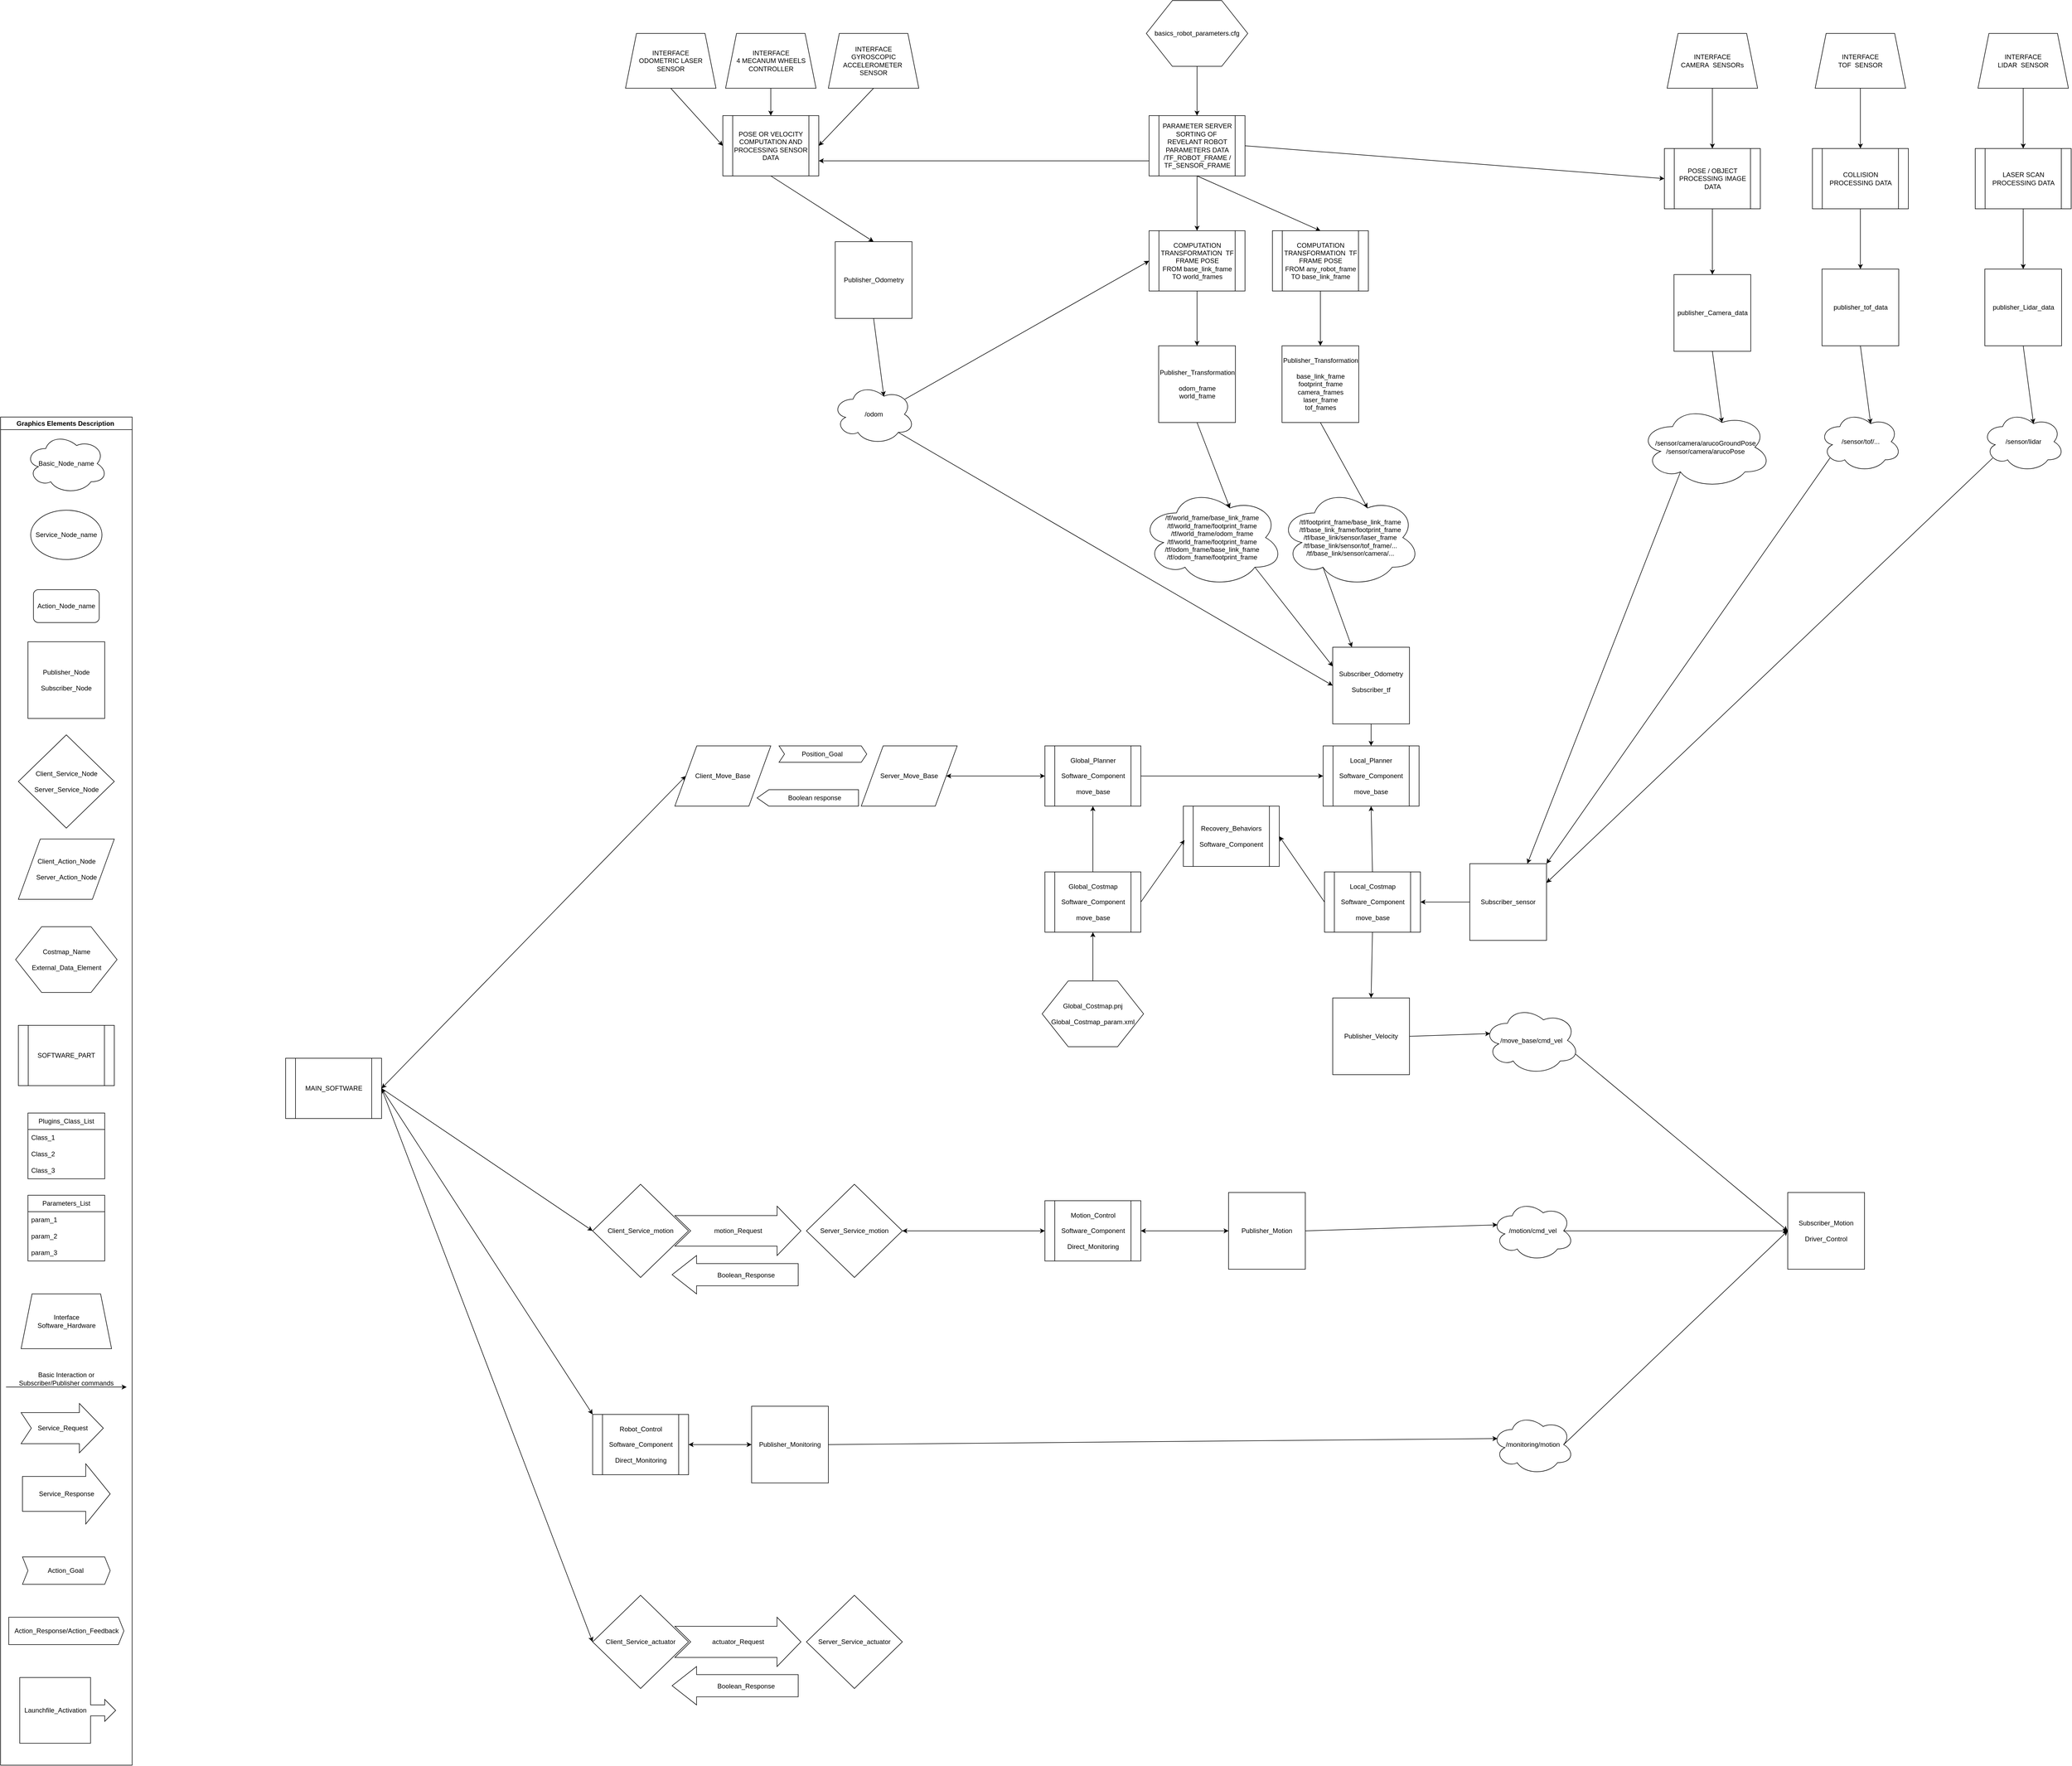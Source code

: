 <mxfile version="25.0.1">
  <diagram name="Page-1" id="0Wn39K2W7D7hkB4LfAyV">
    <mxGraphModel dx="1155" dy="3909" grid="1" gridSize="10" guides="1" tooltips="1" connect="1" arrows="1" fold="1" page="1" pageScale="1" pageWidth="827" pageHeight="1169" math="0" shadow="0">
      <root>
        <mxCell id="0" />
        <mxCell id="1" parent="0" />
        <mxCell id="cg-evPHRQqjPG4EOtniu-260" value="Graphics Elements Description&amp;nbsp;" style="swimlane;whiteSpace=wrap;html=1;" vertex="1" parent="1">
          <mxGeometry x="4250" y="140" width="240" height="2460" as="geometry" />
        </mxCell>
        <mxCell id="cg-evPHRQqjPG4EOtniu-261" value="Basic_Node_name" style="ellipse;shape=cloud;whiteSpace=wrap;html=1;" vertex="1" parent="cg-evPHRQqjPG4EOtniu-260">
          <mxGeometry x="45" y="30" width="150" height="110" as="geometry" />
        </mxCell>
        <mxCell id="cg-evPHRQqjPG4EOtniu-262" value="Service_Node_name" style="ellipse;whiteSpace=wrap;html=1;" vertex="1" parent="cg-evPHRQqjPG4EOtniu-260">
          <mxGeometry x="55" y="170" width="130" height="90" as="geometry" />
        </mxCell>
        <mxCell id="cg-evPHRQqjPG4EOtniu-263" value="Action_Node_name" style="rounded=1;whiteSpace=wrap;html=1;" vertex="1" parent="cg-evPHRQqjPG4EOtniu-260">
          <mxGeometry x="60" y="315" width="120" height="60" as="geometry" />
        </mxCell>
        <mxCell id="cg-evPHRQqjPG4EOtniu-264" value="Client_Service_Node&lt;br&gt;&lt;br&gt;Server_Service_Node" style="rhombus;whiteSpace=wrap;html=1;" vertex="1" parent="cg-evPHRQqjPG4EOtniu-260">
          <mxGeometry x="32.5" y="580" width="175" height="170" as="geometry" />
        </mxCell>
        <mxCell id="cg-evPHRQqjPG4EOtniu-265" value="Client_Action_Node&lt;br&gt;&lt;br&gt;Server_Action_Node" style="shape=parallelogram;perimeter=parallelogramPerimeter;whiteSpace=wrap;html=1;fixedSize=1;size=40;" vertex="1" parent="cg-evPHRQqjPG4EOtniu-260">
          <mxGeometry x="32.5" y="770" width="175" height="110" as="geometry" />
        </mxCell>
        <mxCell id="cg-evPHRQqjPG4EOtniu-266" value="Costmap_Name&lt;br&gt;&lt;br&gt;External_Data_Element" style="shape=hexagon;perimeter=hexagonPerimeter2;whiteSpace=wrap;html=1;fixedSize=1;size=47.5;" vertex="1" parent="cg-evPHRQqjPG4EOtniu-260">
          <mxGeometry x="27.5" y="930" width="185" height="120" as="geometry" />
        </mxCell>
        <mxCell id="cg-evPHRQqjPG4EOtniu-267" value="Plugins_Class_List" style="swimlane;fontStyle=0;childLayout=stackLayout;horizontal=1;startSize=30;horizontalStack=0;resizeParent=1;resizeParentMax=0;resizeLast=0;collapsible=1;marginBottom=0;whiteSpace=wrap;html=1;" vertex="1" parent="cg-evPHRQqjPG4EOtniu-260">
          <mxGeometry x="50" y="1270" width="140" height="120" as="geometry">
            <mxRectangle x="50" y="1270" width="140" height="30" as="alternateBounds" />
          </mxGeometry>
        </mxCell>
        <mxCell id="cg-evPHRQqjPG4EOtniu-268" value="Class_1" style="text;strokeColor=none;fillColor=none;align=left;verticalAlign=middle;spacingLeft=4;spacingRight=4;overflow=hidden;points=[[0,0.5],[1,0.5]];portConstraint=eastwest;rotatable=0;whiteSpace=wrap;html=1;" vertex="1" parent="cg-evPHRQqjPG4EOtniu-267">
          <mxGeometry y="30" width="140" height="30" as="geometry" />
        </mxCell>
        <mxCell id="cg-evPHRQqjPG4EOtniu-269" value="Class_2" style="text;strokeColor=none;fillColor=none;align=left;verticalAlign=middle;spacingLeft=4;spacingRight=4;overflow=hidden;points=[[0,0.5],[1,0.5]];portConstraint=eastwest;rotatable=0;whiteSpace=wrap;html=1;" vertex="1" parent="cg-evPHRQqjPG4EOtniu-267">
          <mxGeometry y="60" width="140" height="30" as="geometry" />
        </mxCell>
        <mxCell id="cg-evPHRQqjPG4EOtniu-270" value="Class_3" style="text;strokeColor=none;fillColor=none;align=left;verticalAlign=middle;spacingLeft=4;spacingRight=4;overflow=hidden;points=[[0,0.5],[1,0.5]];portConstraint=eastwest;rotatable=0;whiteSpace=wrap;html=1;" vertex="1" parent="cg-evPHRQqjPG4EOtniu-267">
          <mxGeometry y="90" width="140" height="30" as="geometry" />
        </mxCell>
        <mxCell id="cg-evPHRQqjPG4EOtniu-271" value="Parameters_List" style="swimlane;fontStyle=0;childLayout=stackLayout;horizontal=1;startSize=30;horizontalStack=0;resizeParent=1;resizeParentMax=0;resizeLast=0;collapsible=1;marginBottom=0;whiteSpace=wrap;html=1;" vertex="1" parent="cg-evPHRQqjPG4EOtniu-260">
          <mxGeometry x="50" y="1420" width="140" height="120" as="geometry" />
        </mxCell>
        <mxCell id="cg-evPHRQqjPG4EOtniu-272" value="param_1" style="text;strokeColor=none;fillColor=none;align=left;verticalAlign=middle;spacingLeft=4;spacingRight=4;overflow=hidden;points=[[0,0.5],[1,0.5]];portConstraint=eastwest;rotatable=0;whiteSpace=wrap;html=1;" vertex="1" parent="cg-evPHRQqjPG4EOtniu-271">
          <mxGeometry y="30" width="140" height="30" as="geometry" />
        </mxCell>
        <mxCell id="cg-evPHRQqjPG4EOtniu-273" value="param_2" style="text;strokeColor=none;fillColor=none;align=left;verticalAlign=middle;spacingLeft=4;spacingRight=4;overflow=hidden;points=[[0,0.5],[1,0.5]];portConstraint=eastwest;rotatable=0;whiteSpace=wrap;html=1;" vertex="1" parent="cg-evPHRQqjPG4EOtniu-271">
          <mxGeometry y="60" width="140" height="30" as="geometry" />
        </mxCell>
        <mxCell id="cg-evPHRQqjPG4EOtniu-274" value="param_3" style="text;strokeColor=none;fillColor=none;align=left;verticalAlign=middle;spacingLeft=4;spacingRight=4;overflow=hidden;points=[[0,0.5],[1,0.5]];portConstraint=eastwest;rotatable=0;whiteSpace=wrap;html=1;" vertex="1" parent="cg-evPHRQqjPG4EOtniu-271">
          <mxGeometry y="90" width="140" height="30" as="geometry" />
        </mxCell>
        <mxCell id="cg-evPHRQqjPG4EOtniu-275" value="Interface&lt;br&gt;Software_Hardware" style="shape=trapezoid;perimeter=trapezoidPerimeter;whiteSpace=wrap;html=1;fixedSize=1;" vertex="1" parent="cg-evPHRQqjPG4EOtniu-260">
          <mxGeometry x="37.5" y="1600" width="165" height="100" as="geometry" />
        </mxCell>
        <mxCell id="cg-evPHRQqjPG4EOtniu-276" value="Publisher_Node&lt;br&gt;&lt;br&gt;Subscriber_Node" style="whiteSpace=wrap;html=1;aspect=fixed;" vertex="1" parent="cg-evPHRQqjPG4EOtniu-260">
          <mxGeometry x="50" y="410" width="140" height="140" as="geometry" />
        </mxCell>
        <mxCell id="cg-evPHRQqjPG4EOtniu-277" value="SOFTWARE_PART" style="shape=process;whiteSpace=wrap;html=1;backgroundOutline=1;size=0.1;" vertex="1" parent="cg-evPHRQqjPG4EOtniu-260">
          <mxGeometry x="32.5" y="1110" width="175" height="110" as="geometry" />
        </mxCell>
        <mxCell id="cg-evPHRQqjPG4EOtniu-278" value="Action_Goal&amp;nbsp;" style="html=1;shadow=0;dashed=0;align=center;verticalAlign=middle;shape=mxgraph.arrows2.arrow;dy=0;dx=10;notch=10;" vertex="1" parent="cg-evPHRQqjPG4EOtniu-260">
          <mxGeometry x="40" y="2080" width="160" height="50" as="geometry" />
        </mxCell>
        <mxCell id="cg-evPHRQqjPG4EOtniu-279" value="" style="endArrow=classic;html=1;rounded=0;" edge="1" parent="cg-evPHRQqjPG4EOtniu-260">
          <mxGeometry width="50" height="50" relative="1" as="geometry">
            <mxPoint x="10" y="1770" as="sourcePoint" />
            <mxPoint x="230" y="1770" as="targetPoint" />
          </mxGeometry>
        </mxCell>
        <mxCell id="cg-evPHRQqjPG4EOtniu-280" value="Basic Interaction or&lt;br&gt;Subscriber/Publisher commands" style="text;html=1;align=center;verticalAlign=middle;whiteSpace=wrap;rounded=0;" vertex="1" parent="cg-evPHRQqjPG4EOtniu-260">
          <mxGeometry x="20" y="1740" width="200" height="30" as="geometry" />
        </mxCell>
        <mxCell id="cg-evPHRQqjPG4EOtniu-281" value="Service_Request" style="html=1;shadow=0;dashed=0;align=center;verticalAlign=middle;shape=mxgraph.arrows2.arrow;dy=0.37;dx=43.7;notch=18.7;" vertex="1" parent="cg-evPHRQqjPG4EOtniu-260">
          <mxGeometry x="37.5" y="1800" width="150" height="90" as="geometry" />
        </mxCell>
        <mxCell id="cg-evPHRQqjPG4EOtniu-282" value="Service_Response" style="html=1;shadow=0;dashed=0;align=center;verticalAlign=middle;shape=mxgraph.arrows2.arrow;dy=0.42;dx=44.6;notch=0;" vertex="1" parent="cg-evPHRQqjPG4EOtniu-260">
          <mxGeometry x="40" y="1910" width="160" height="110" as="geometry" />
        </mxCell>
        <mxCell id="cg-evPHRQqjPG4EOtniu-283" value="Action_Response/Action_Feedback" style="html=1;shadow=0;dashed=0;align=center;verticalAlign=middle;shape=mxgraph.arrows2.arrow;dy=0;dx=10;notch=0;" vertex="1" parent="cg-evPHRQqjPG4EOtniu-260">
          <mxGeometry x="15" y="2190" width="210" height="50" as="geometry" />
        </mxCell>
        <mxCell id="cg-evPHRQqjPG4EOtniu-284" value="Launchfile_Activation&amp;nbsp; &amp;nbsp; &amp;nbsp; &amp;nbsp; &amp;nbsp; &amp;nbsp; &amp;nbsp;&amp;nbsp;" style="html=1;shadow=0;dashed=0;align=center;verticalAlign=middle;shape=mxgraph.arrows2.calloutArrow;dy=10;dx=20;notch=129.2;arrowHead=10;" vertex="1" parent="cg-evPHRQqjPG4EOtniu-260">
          <mxGeometry x="35" y="2300" width="175" height="120" as="geometry" />
        </mxCell>
        <mxCell id="cg-evPHRQqjPG4EOtniu-285" value="/sensor/camera/arucoGroundPose&lt;br&gt;/sensor/camera/arucoPose" style="ellipse;shape=cloud;whiteSpace=wrap;html=1;" vertex="1" parent="1">
          <mxGeometry x="7240" y="120" width="240" height="150" as="geometry" />
        </mxCell>
        <mxCell id="cg-evPHRQqjPG4EOtniu-286" value="INTERFACE&lt;br&gt;4 MECANUM WHEELS CONTROLLER" style="shape=trapezoid;perimeter=trapezoidPerimeter;whiteSpace=wrap;html=1;fixedSize=1;" vertex="1" parent="1">
          <mxGeometry x="5572.5" y="-560" width="165" height="100" as="geometry" />
        </mxCell>
        <mxCell id="cg-evPHRQqjPG4EOtniu-287" value="POSE OR VELOCITY COMPUTATION AND PROCESSING SENSOR DATA" style="shape=process;whiteSpace=wrap;html=1;backgroundOutline=1;size=0.1;" vertex="1" parent="1">
          <mxGeometry x="5567.5" y="-410" width="175" height="110" as="geometry" />
        </mxCell>
        <mxCell id="cg-evPHRQqjPG4EOtniu-288" value="publisher_Camera_data" style="whiteSpace=wrap;html=1;aspect=fixed;" vertex="1" parent="1">
          <mxGeometry x="7302.5" y="-120" width="140" height="140" as="geometry" />
        </mxCell>
        <mxCell id="cg-evPHRQqjPG4EOtniu-289" value="INTERFACE&lt;br&gt;ODOMETRIC LASER SENSOR" style="shape=trapezoid;perimeter=trapezoidPerimeter;whiteSpace=wrap;html=1;fixedSize=1;" vertex="1" parent="1">
          <mxGeometry x="5390" y="-560" width="165" height="100" as="geometry" />
        </mxCell>
        <mxCell id="cg-evPHRQqjPG4EOtniu-290" value="INTERFACE&lt;br&gt;GYROSCOPIC ACCELEROMETER&amp;nbsp; SENSOR" style="shape=trapezoid;perimeter=trapezoidPerimeter;whiteSpace=wrap;html=1;fixedSize=1;" vertex="1" parent="1">
          <mxGeometry x="5760" y="-560" width="165" height="100" as="geometry" />
        </mxCell>
        <mxCell id="cg-evPHRQqjPG4EOtniu-291" value="" style="endArrow=classic;html=1;rounded=0;entryX=0;entryY=0.5;entryDx=0;entryDy=0;exitX=0.5;exitY=1;exitDx=0;exitDy=0;" edge="1" parent="1" source="cg-evPHRQqjPG4EOtniu-289" target="cg-evPHRQqjPG4EOtniu-287">
          <mxGeometry width="50" height="50" relative="1" as="geometry">
            <mxPoint x="5430" y="-300" as="sourcePoint" />
            <mxPoint x="5480" y="-350" as="targetPoint" />
          </mxGeometry>
        </mxCell>
        <mxCell id="cg-evPHRQqjPG4EOtniu-292" value="" style="endArrow=classic;html=1;rounded=0;exitX=0.5;exitY=1;exitDx=0;exitDy=0;entryX=1;entryY=0.5;entryDx=0;entryDy=0;" edge="1" parent="1" source="cg-evPHRQqjPG4EOtniu-290" target="cg-evPHRQqjPG4EOtniu-287">
          <mxGeometry width="50" height="50" relative="1" as="geometry">
            <mxPoint x="5430" y="-300" as="sourcePoint" />
            <mxPoint x="5480" y="-350" as="targetPoint" />
          </mxGeometry>
        </mxCell>
        <mxCell id="cg-evPHRQqjPG4EOtniu-293" value="" style="endArrow=classic;html=1;rounded=0;entryX=0.5;entryY=0;entryDx=0;entryDy=0;exitX=0.5;exitY=1;exitDx=0;exitDy=0;" edge="1" parent="1" source="cg-evPHRQqjPG4EOtniu-286" target="cg-evPHRQqjPG4EOtniu-287">
          <mxGeometry width="50" height="50" relative="1" as="geometry">
            <mxPoint x="5430" y="-300" as="sourcePoint" />
            <mxPoint x="5480" y="-350" as="targetPoint" />
          </mxGeometry>
        </mxCell>
        <mxCell id="cg-evPHRQqjPG4EOtniu-294" value="Publisher_Odometry" style="whiteSpace=wrap;html=1;aspect=fixed;" vertex="1" parent="1">
          <mxGeometry x="5772.5" y="-180" width="140" height="140" as="geometry" />
        </mxCell>
        <mxCell id="cg-evPHRQqjPG4EOtniu-295" value="/odom" style="ellipse;shape=cloud;whiteSpace=wrap;html=1;" vertex="1" parent="1">
          <mxGeometry x="5767.5" y="80" width="150" height="110" as="geometry" />
        </mxCell>
        <mxCell id="cg-evPHRQqjPG4EOtniu-296" value="" style="endArrow=classic;html=1;rounded=0;entryX=0.5;entryY=0;entryDx=0;entryDy=0;exitX=0.5;exitY=1;exitDx=0;exitDy=0;" edge="1" parent="1" source="cg-evPHRQqjPG4EOtniu-287" target="cg-evPHRQqjPG4EOtniu-294">
          <mxGeometry width="50" height="50" relative="1" as="geometry">
            <mxPoint x="5750" y="-190" as="sourcePoint" />
            <mxPoint x="5800" y="-240" as="targetPoint" />
          </mxGeometry>
        </mxCell>
        <mxCell id="cg-evPHRQqjPG4EOtniu-297" value="" style="endArrow=classic;html=1;rounded=0;entryX=0.625;entryY=0.2;entryDx=0;entryDy=0;entryPerimeter=0;exitX=0.5;exitY=1;exitDx=0;exitDy=0;" edge="1" parent="1" source="cg-evPHRQqjPG4EOtniu-294" target="cg-evPHRQqjPG4EOtniu-295">
          <mxGeometry width="50" height="50" relative="1" as="geometry">
            <mxPoint x="5720" y="-30" as="sourcePoint" />
            <mxPoint x="5770" y="-80" as="targetPoint" />
          </mxGeometry>
        </mxCell>
        <mxCell id="cg-evPHRQqjPG4EOtniu-298" value="" style="endArrow=classic;html=1;rounded=0;entryX=0.625;entryY=0.2;entryDx=0;entryDy=0;entryPerimeter=0;exitX=0.5;exitY=1;exitDx=0;exitDy=0;" edge="1" parent="1" source="cg-evPHRQqjPG4EOtniu-288" target="cg-evPHRQqjPG4EOtniu-285">
          <mxGeometry width="50" height="50" relative="1" as="geometry">
            <mxPoint x="7620" y="30" as="sourcePoint" />
            <mxPoint x="7670" y="-20" as="targetPoint" />
          </mxGeometry>
        </mxCell>
        <mxCell id="cg-evPHRQqjPG4EOtniu-299" value="Publisher_Transformation &lt;br&gt;&lt;br&gt;odom_frame&lt;br&gt;world_frame" style="whiteSpace=wrap;html=1;aspect=fixed;" vertex="1" parent="1">
          <mxGeometry x="6362.5" y="10" width="140" height="140" as="geometry" />
        </mxCell>
        <mxCell id="cg-evPHRQqjPG4EOtniu-300" value="" style="endArrow=classic;html=1;rounded=0;entryX=0.625;entryY=0.2;entryDx=0;entryDy=0;entryPerimeter=0;exitX=0.5;exitY=1;exitDx=0;exitDy=0;" edge="1" parent="1" source="cg-evPHRQqjPG4EOtniu-299" target="cg-evPHRQqjPG4EOtniu-301">
          <mxGeometry width="50" height="50" relative="1" as="geometry">
            <mxPoint x="6310" y="160" as="sourcePoint" />
            <mxPoint x="6360" y="110" as="targetPoint" />
          </mxGeometry>
        </mxCell>
        <mxCell id="cg-evPHRQqjPG4EOtniu-301" value="/tf/world_frame/base_link_frame&lt;br&gt;/tf/world_frame/footprint_frame&lt;div&gt;/tf/world_frame/odom_frame&lt;br&gt;/tf/world_frame/footprint_frame&lt;br&gt;/tf/odom_frame/base_link_frame&lt;br&gt;/tf/odom_frame/footprint_frame&lt;/div&gt;" style="ellipse;shape=cloud;whiteSpace=wrap;html=1;" vertex="1" parent="1">
          <mxGeometry x="6330" y="270" width="260" height="180" as="geometry" />
        </mxCell>
        <mxCell id="cg-evPHRQqjPG4EOtniu-302" value="basics_robot_parameters.cfg" style="shape=hexagon;perimeter=hexagonPerimeter2;whiteSpace=wrap;html=1;fixedSize=1;size=47.5;" vertex="1" parent="1">
          <mxGeometry x="6340" y="-620" width="185" height="120" as="geometry" />
        </mxCell>
        <mxCell id="cg-evPHRQqjPG4EOtniu-303" value="PARAMETER SERVER&lt;br&gt;SORTING OF&amp;nbsp; REVELANT ROBOT PARAMETERS DATA /TF_ROBOT_FRAME / TF_SENSOR_FRAME" style="shape=process;whiteSpace=wrap;html=1;backgroundOutline=1;size=0.1;" vertex="1" parent="1">
          <mxGeometry x="6345" y="-410" width="175" height="110" as="geometry" />
        </mxCell>
        <mxCell id="cg-evPHRQqjPG4EOtniu-304" value="" style="endArrow=classic;html=1;rounded=0;entryX=0.5;entryY=0;entryDx=0;entryDy=0;exitX=0.5;exitY=1;exitDx=0;exitDy=0;" edge="1" parent="1" source="cg-evPHRQqjPG4EOtniu-302" target="cg-evPHRQqjPG4EOtniu-303">
          <mxGeometry width="50" height="50" relative="1" as="geometry">
            <mxPoint x="6330" y="-390" as="sourcePoint" />
            <mxPoint x="6380" y="-440" as="targetPoint" />
          </mxGeometry>
        </mxCell>
        <mxCell id="cg-evPHRQqjPG4EOtniu-305" value="" style="endArrow=classic;html=1;rounded=0;entryX=1;entryY=0.75;entryDx=0;entryDy=0;exitX=0;exitY=0.75;exitDx=0;exitDy=0;" edge="1" parent="1" source="cg-evPHRQqjPG4EOtniu-303" target="cg-evPHRQqjPG4EOtniu-287">
          <mxGeometry width="50" height="50" relative="1" as="geometry">
            <mxPoint x="5970" y="-260" as="sourcePoint" />
            <mxPoint x="6020" y="-310" as="targetPoint" />
          </mxGeometry>
        </mxCell>
        <mxCell id="cg-evPHRQqjPG4EOtniu-306" value="COMPUTATION TRANSFORMATION&amp;nbsp; TF FRAME POSE&lt;br&gt;FROM base_link_frame TO world_frames" style="shape=process;whiteSpace=wrap;html=1;backgroundOutline=1;size=0.1;" vertex="1" parent="1">
          <mxGeometry x="6345" y="-200" width="175" height="110" as="geometry" />
        </mxCell>
        <mxCell id="cg-evPHRQqjPG4EOtniu-307" value="" style="endArrow=classic;html=1;rounded=0;entryX=0.5;entryY=0;entryDx=0;entryDy=0;exitX=0.5;exitY=1;exitDx=0;exitDy=0;" edge="1" parent="1" source="cg-evPHRQqjPG4EOtniu-303" target="cg-evPHRQqjPG4EOtniu-306">
          <mxGeometry width="50" height="50" relative="1" as="geometry">
            <mxPoint x="6260" y="-20" as="sourcePoint" />
            <mxPoint x="6310" y="-70" as="targetPoint" />
          </mxGeometry>
        </mxCell>
        <mxCell id="cg-evPHRQqjPG4EOtniu-308" value="" style="endArrow=classic;html=1;rounded=0;entryX=0.5;entryY=0;entryDx=0;entryDy=0;exitX=0.5;exitY=1;exitDx=0;exitDy=0;" edge="1" parent="1" source="cg-evPHRQqjPG4EOtniu-306" target="cg-evPHRQqjPG4EOtniu-299">
          <mxGeometry width="50" height="50" relative="1" as="geometry">
            <mxPoint x="6360" y="20" as="sourcePoint" />
            <mxPoint x="6410" y="-30" as="targetPoint" />
          </mxGeometry>
        </mxCell>
        <mxCell id="cg-evPHRQqjPG4EOtniu-309" value="Publisher_Transformation &lt;br&gt;&lt;br&gt;base_link_frame&lt;br&gt;footprint_frame&lt;br&gt;camera_frames&lt;br&gt;laser_frame&lt;br&gt;tof_frames" style="whiteSpace=wrap;html=1;aspect=fixed;" vertex="1" parent="1">
          <mxGeometry x="6587.5" y="10" width="140" height="140" as="geometry" />
        </mxCell>
        <mxCell id="cg-evPHRQqjPG4EOtniu-310" value="" style="endArrow=classic;html=1;rounded=0;entryX=0.625;entryY=0.2;entryDx=0;entryDy=0;entryPerimeter=0;exitX=0.5;exitY=1;exitDx=0;exitDy=0;" edge="1" parent="1" source="cg-evPHRQqjPG4EOtniu-309" target="cg-evPHRQqjPG4EOtniu-311">
          <mxGeometry width="50" height="50" relative="1" as="geometry">
            <mxPoint x="6535" y="160" as="sourcePoint" />
            <mxPoint x="6585" y="110" as="targetPoint" />
          </mxGeometry>
        </mxCell>
        <mxCell id="cg-evPHRQqjPG4EOtniu-311" value="/tf/footprint_frame/base_link_frame&lt;br&gt;/tf/base_link_frame/footprint_frame&lt;br&gt;/tf/base_link/sensor/laser_frame&lt;br&gt;/tf/base_link/sensor/tof_frame/...&lt;br&gt;/tf/base_link/sensor/camera/..." style="ellipse;shape=cloud;whiteSpace=wrap;html=1;" vertex="1" parent="1">
          <mxGeometry x="6582.5" y="270" width="257.5" height="180" as="geometry" />
        </mxCell>
        <mxCell id="cg-evPHRQqjPG4EOtniu-312" value="COMPUTATION TRANSFORMATION&amp;nbsp; TF FRAME POSE&lt;br&gt;FROM any_robot_frame TO base_link_frame" style="shape=process;whiteSpace=wrap;html=1;backgroundOutline=1;size=0.1;" vertex="1" parent="1">
          <mxGeometry x="6570" y="-200" width="175" height="110" as="geometry" />
        </mxCell>
        <mxCell id="cg-evPHRQqjPG4EOtniu-313" value="" style="endArrow=classic;html=1;rounded=0;entryX=0.5;entryY=0;entryDx=0;entryDy=0;exitX=0.5;exitY=1;exitDx=0;exitDy=0;" edge="1" parent="1" source="cg-evPHRQqjPG4EOtniu-312" target="cg-evPHRQqjPG4EOtniu-309">
          <mxGeometry width="50" height="50" relative="1" as="geometry">
            <mxPoint x="6585" y="20" as="sourcePoint" />
            <mxPoint x="6635" y="-30" as="targetPoint" />
          </mxGeometry>
        </mxCell>
        <mxCell id="cg-evPHRQqjPG4EOtniu-314" value="" style="endArrow=classic;html=1;rounded=0;entryX=0.5;entryY=0;entryDx=0;entryDy=0;exitX=0.5;exitY=1;exitDx=0;exitDy=0;" edge="1" parent="1" source="cg-evPHRQqjPG4EOtniu-303" target="cg-evPHRQqjPG4EOtniu-312">
          <mxGeometry width="50" height="50" relative="1" as="geometry">
            <mxPoint x="6190" y="60" as="sourcePoint" />
            <mxPoint x="6240" y="10" as="targetPoint" />
          </mxGeometry>
        </mxCell>
        <mxCell id="cg-evPHRQqjPG4EOtniu-315" value="" style="endArrow=classic;html=1;rounded=0;entryX=0;entryY=0.5;entryDx=0;entryDy=0;exitX=0.88;exitY=0.25;exitDx=0;exitDy=0;exitPerimeter=0;" edge="1" parent="1" source="cg-evPHRQqjPG4EOtniu-295" target="cg-evPHRQqjPG4EOtniu-306">
          <mxGeometry width="50" height="50" relative="1" as="geometry">
            <mxPoint x="6190" y="60" as="sourcePoint" />
            <mxPoint x="6240" y="10" as="targetPoint" />
          </mxGeometry>
        </mxCell>
        <mxCell id="cg-evPHRQqjPG4EOtniu-316" value="Client_Move_Base" style="shape=parallelogram;perimeter=parallelogramPerimeter;whiteSpace=wrap;html=1;fixedSize=1;size=40;" vertex="1" parent="1">
          <mxGeometry x="5480" y="740" width="175" height="110" as="geometry" />
        </mxCell>
        <mxCell id="cg-evPHRQqjPG4EOtniu-317" value="MAIN_SOFTWARE" style="shape=process;whiteSpace=wrap;html=1;backgroundOutline=1;size=0.1;" vertex="1" parent="1">
          <mxGeometry x="4770" y="1310" width="175" height="110" as="geometry" />
        </mxCell>
        <mxCell id="cg-evPHRQqjPG4EOtniu-318" value="Client_Service_motion" style="rhombus;whiteSpace=wrap;html=1;" vertex="1" parent="1">
          <mxGeometry x="5330" y="1540" width="175" height="170" as="geometry" />
        </mxCell>
        <mxCell id="cg-evPHRQqjPG4EOtniu-319" value="Server_Move_Base" style="shape=parallelogram;perimeter=parallelogramPerimeter;whiteSpace=wrap;html=1;fixedSize=1;size=40;" vertex="1" parent="1">
          <mxGeometry x="5820" y="740" width="175" height="110" as="geometry" />
        </mxCell>
        <mxCell id="cg-evPHRQqjPG4EOtniu-321" value="" style="endArrow=classic;html=1;rounded=0;entryX=0;entryY=0.5;entryDx=0;entryDy=0;exitX=1;exitY=0.5;exitDx=0;exitDy=0;" edge="1" parent="1" source="cg-evPHRQqjPG4EOtniu-317" target="cg-evPHRQqjPG4EOtniu-318">
          <mxGeometry width="50" height="50" relative="1" as="geometry">
            <mxPoint x="5310" y="870" as="sourcePoint" />
            <mxPoint x="5360" y="820" as="targetPoint" />
          </mxGeometry>
        </mxCell>
        <mxCell id="cg-evPHRQqjPG4EOtniu-322" value="Position_Goal&amp;nbsp;" style="html=1;shadow=0;dashed=0;align=center;verticalAlign=middle;shape=mxgraph.arrows2.arrow;dy=0;dx=10;notch=10;" vertex="1" parent="1">
          <mxGeometry x="5670" y="740" width="160" height="30" as="geometry" />
        </mxCell>
        <mxCell id="cg-evPHRQqjPG4EOtniu-323" value="Global_Planner&lt;br&gt;&lt;br&gt;Software_Component&lt;br&gt;&lt;br&gt;move_base" style="shape=process;whiteSpace=wrap;html=1;backgroundOutline=1;size=0.1;" vertex="1" parent="1">
          <mxGeometry x="6155" y="740" width="175" height="110" as="geometry" />
        </mxCell>
        <mxCell id="cg-evPHRQqjPG4EOtniu-324" value="Local_Planner&lt;br&gt;&lt;br&gt;Software_Component&lt;br&gt;&lt;br&gt;move_base" style="shape=process;whiteSpace=wrap;html=1;backgroundOutline=1;size=0.1;" vertex="1" parent="1">
          <mxGeometry x="6662.5" y="740" width="175" height="110" as="geometry" />
        </mxCell>
        <mxCell id="cg-evPHRQqjPG4EOtniu-325" value="Global_Costmap&lt;br&gt;&lt;br&gt;Software_Component&lt;br&gt;&lt;br&gt;move_base" style="shape=process;whiteSpace=wrap;html=1;backgroundOutline=1;size=0.1;" vertex="1" parent="1">
          <mxGeometry x="6155" y="970" width="175" height="110" as="geometry" />
        </mxCell>
        <mxCell id="cg-evPHRQqjPG4EOtniu-326" value="Local_Costmap&lt;br&gt;&lt;br&gt;Software_Component&lt;br&gt;&lt;br&gt;move_base" style="shape=process;whiteSpace=wrap;html=1;backgroundOutline=1;size=0.1;" vertex="1" parent="1">
          <mxGeometry x="6665" y="970" width="175" height="110" as="geometry" />
        </mxCell>
        <mxCell id="cg-evPHRQqjPG4EOtniu-327" value="Recovery_Behaviors&lt;br&gt;&lt;br&gt;Software_Component" style="shape=process;whiteSpace=wrap;html=1;backgroundOutline=1;size=0.1;" vertex="1" parent="1">
          <mxGeometry x="6407.5" y="850" width="175" height="110" as="geometry" />
        </mxCell>
        <mxCell id="cg-evPHRQqjPG4EOtniu-329" value="" style="endArrow=classic;html=1;rounded=0;entryX=0.5;entryY=1;entryDx=0;entryDy=0;exitX=0.5;exitY=0;exitDx=0;exitDy=0;" edge="1" parent="1" source="cg-evPHRQqjPG4EOtniu-325" target="cg-evPHRQqjPG4EOtniu-323">
          <mxGeometry width="50" height="50" relative="1" as="geometry">
            <mxPoint x="6380" y="920" as="sourcePoint" />
            <mxPoint x="6430" y="870" as="targetPoint" />
          </mxGeometry>
        </mxCell>
        <mxCell id="cg-evPHRQqjPG4EOtniu-330" value="" style="endArrow=classic;html=1;rounded=0;entryX=0.5;entryY=1;entryDx=0;entryDy=0;exitX=0.5;exitY=0;exitDx=0;exitDy=0;" edge="1" parent="1" source="cg-evPHRQqjPG4EOtniu-326" target="cg-evPHRQqjPG4EOtniu-324">
          <mxGeometry width="50" height="50" relative="1" as="geometry">
            <mxPoint x="6380" y="920" as="sourcePoint" />
            <mxPoint x="6430" y="870" as="targetPoint" />
          </mxGeometry>
        </mxCell>
        <mxCell id="cg-evPHRQqjPG4EOtniu-331" value="" style="endArrow=classic;html=1;rounded=0;entryX=0;entryY=0.5;entryDx=0;entryDy=0;exitX=1;exitY=0.5;exitDx=0;exitDy=0;" edge="1" parent="1" source="cg-evPHRQqjPG4EOtniu-323" target="cg-evPHRQqjPG4EOtniu-324">
          <mxGeometry width="50" height="50" relative="1" as="geometry">
            <mxPoint x="6380" y="920" as="sourcePoint" />
            <mxPoint x="6430" y="870" as="targetPoint" />
          </mxGeometry>
        </mxCell>
        <mxCell id="cg-evPHRQqjPG4EOtniu-332" value="" style="endArrow=classic;html=1;rounded=0;exitX=1;exitY=0.5;exitDx=0;exitDy=0;entryX=0.012;entryY=0.563;entryDx=0;entryDy=0;entryPerimeter=0;" edge="1" parent="1" source="cg-evPHRQqjPG4EOtniu-325" target="cg-evPHRQqjPG4EOtniu-327">
          <mxGeometry width="50" height="50" relative="1" as="geometry">
            <mxPoint x="6380" y="920" as="sourcePoint" />
            <mxPoint x="6430" y="870" as="targetPoint" />
          </mxGeometry>
        </mxCell>
        <mxCell id="cg-evPHRQqjPG4EOtniu-333" value="" style="endArrow=classic;html=1;rounded=0;exitX=0;exitY=0.5;exitDx=0;exitDy=0;entryX=1;entryY=0.5;entryDx=0;entryDy=0;" edge="1" parent="1" source="cg-evPHRQqjPG4EOtniu-326" target="cg-evPHRQqjPG4EOtniu-327">
          <mxGeometry width="50" height="50" relative="1" as="geometry">
            <mxPoint x="6380" y="920" as="sourcePoint" />
            <mxPoint x="6430" y="870" as="targetPoint" />
          </mxGeometry>
        </mxCell>
        <mxCell id="cg-evPHRQqjPG4EOtniu-334" value="Global_Costmap.pnj&lt;br&gt;&lt;br&gt;Global_Costmap_param.xml" style="shape=hexagon;perimeter=hexagonPerimeter2;whiteSpace=wrap;html=1;fixedSize=1;size=47.5;" vertex="1" parent="1">
          <mxGeometry x="6150" y="1169" width="185" height="120" as="geometry" />
        </mxCell>
        <mxCell id="cg-evPHRQqjPG4EOtniu-335" value="" style="endArrow=classic;html=1;rounded=0;entryX=0.5;entryY=1;entryDx=0;entryDy=0;exitX=0.5;exitY=0;exitDx=0;exitDy=0;" edge="1" parent="1" source="cg-evPHRQqjPG4EOtniu-334" target="cg-evPHRQqjPG4EOtniu-325">
          <mxGeometry width="50" height="50" relative="1" as="geometry">
            <mxPoint x="6660" y="1220" as="sourcePoint" />
            <mxPoint x="6710" y="1170" as="targetPoint" />
          </mxGeometry>
        </mxCell>
        <mxCell id="cg-evPHRQqjPG4EOtniu-336" value="INTERFACE&lt;br&gt;CAMERA&amp;nbsp; SENSORs" style="shape=trapezoid;perimeter=trapezoidPerimeter;whiteSpace=wrap;html=1;fixedSize=1;" vertex="1" parent="1">
          <mxGeometry x="7290" y="-560" width="165" height="100" as="geometry" />
        </mxCell>
        <mxCell id="cg-evPHRQqjPG4EOtniu-337" value="INTERFACE&lt;br&gt;TOF&amp;nbsp; SENSOR" style="shape=trapezoid;perimeter=trapezoidPerimeter;whiteSpace=wrap;html=1;fixedSize=1;" vertex="1" parent="1">
          <mxGeometry x="7560" y="-560" width="165" height="100" as="geometry" />
        </mxCell>
        <mxCell id="cg-evPHRQqjPG4EOtniu-338" value="INTERFACE&lt;br&gt;LIDAR&amp;nbsp; SENSOR" style="shape=trapezoid;perimeter=trapezoidPerimeter;whiteSpace=wrap;html=1;fixedSize=1;" vertex="1" parent="1">
          <mxGeometry x="7857" y="-560" width="165" height="100" as="geometry" />
        </mxCell>
        <mxCell id="cg-evPHRQqjPG4EOtniu-339" value="POSE / OBJECT&lt;br&gt;PROCESSING IMAGE DATA" style="shape=process;whiteSpace=wrap;html=1;backgroundOutline=1;size=0.1;" vertex="1" parent="1">
          <mxGeometry x="7285" y="-350" width="175" height="110" as="geometry" />
        </mxCell>
        <mxCell id="cg-evPHRQqjPG4EOtniu-340" value="COLLISION PROCESSING DATA" style="shape=process;whiteSpace=wrap;html=1;backgroundOutline=1;size=0.1;" vertex="1" parent="1">
          <mxGeometry x="7555" y="-350" width="175" height="110" as="geometry" />
        </mxCell>
        <mxCell id="cg-evPHRQqjPG4EOtniu-341" value="LASER SCAN PROCESSING DATA" style="shape=process;whiteSpace=wrap;html=1;backgroundOutline=1;size=0.1;" vertex="1" parent="1">
          <mxGeometry x="7852" y="-350" width="175" height="110" as="geometry" />
        </mxCell>
        <mxCell id="cg-evPHRQqjPG4EOtniu-342" value="" style="endArrow=classic;html=1;rounded=0;exitX=0.5;exitY=1;exitDx=0;exitDy=0;entryX=0.5;entryY=0;entryDx=0;entryDy=0;" edge="1" parent="1" source="cg-evPHRQqjPG4EOtniu-336" target="cg-evPHRQqjPG4EOtniu-339">
          <mxGeometry width="50" height="50" relative="1" as="geometry">
            <mxPoint x="7410" y="-330" as="sourcePoint" />
            <mxPoint x="7460" y="-380" as="targetPoint" />
          </mxGeometry>
        </mxCell>
        <mxCell id="cg-evPHRQqjPG4EOtniu-343" value="" style="endArrow=classic;html=1;rounded=0;entryX=0.5;entryY=0;entryDx=0;entryDy=0;exitX=0.5;exitY=1;exitDx=0;exitDy=0;" edge="1" parent="1" source="cg-evPHRQqjPG4EOtniu-337" target="cg-evPHRQqjPG4EOtniu-340">
          <mxGeometry width="50" height="50" relative="1" as="geometry">
            <mxPoint x="7410" y="-330" as="sourcePoint" />
            <mxPoint x="7460" y="-380" as="targetPoint" />
          </mxGeometry>
        </mxCell>
        <mxCell id="cg-evPHRQqjPG4EOtniu-344" value="" style="endArrow=classic;html=1;rounded=0;entryX=0.5;entryY=0;entryDx=0;entryDy=0;exitX=0.5;exitY=1;exitDx=0;exitDy=0;" edge="1" parent="1" source="cg-evPHRQqjPG4EOtniu-338" target="cg-evPHRQqjPG4EOtniu-341">
          <mxGeometry width="50" height="50" relative="1" as="geometry">
            <mxPoint x="7410" y="-330" as="sourcePoint" />
            <mxPoint x="7460" y="-380" as="targetPoint" />
          </mxGeometry>
        </mxCell>
        <mxCell id="cg-evPHRQqjPG4EOtniu-345" value="" style="endArrow=classic;html=1;rounded=0;entryX=0.625;entryY=0.2;entryDx=0;entryDy=0;entryPerimeter=0;exitX=0.5;exitY=1;exitDx=0;exitDy=0;" edge="1" parent="1" source="cg-evPHRQqjPG4EOtniu-347" target="cg-evPHRQqjPG4EOtniu-346">
          <mxGeometry width="50" height="50" relative="1" as="geometry">
            <mxPoint x="7890" y="20" as="sourcePoint" />
            <mxPoint x="7940" y="-30" as="targetPoint" />
          </mxGeometry>
        </mxCell>
        <mxCell id="cg-evPHRQqjPG4EOtniu-346" value="/sensor/tof/..." style="ellipse;shape=cloud;whiteSpace=wrap;html=1;" vertex="1" parent="1">
          <mxGeometry x="7567.5" y="130" width="150" height="110" as="geometry" />
        </mxCell>
        <mxCell id="cg-evPHRQqjPG4EOtniu-347" value="publisher_tof_data" style="whiteSpace=wrap;html=1;aspect=fixed;" vertex="1" parent="1">
          <mxGeometry x="7572.5" y="-130" width="140" height="140" as="geometry" />
        </mxCell>
        <mxCell id="cg-evPHRQqjPG4EOtniu-348" value="" style="endArrow=classic;html=1;rounded=0;entryX=0.625;entryY=0.2;entryDx=0;entryDy=0;entryPerimeter=0;exitX=0.5;exitY=1;exitDx=0;exitDy=0;" edge="1" parent="1" source="cg-evPHRQqjPG4EOtniu-350" target="cg-evPHRQqjPG4EOtniu-349">
          <mxGeometry width="50" height="50" relative="1" as="geometry">
            <mxPoint x="8187" y="20" as="sourcePoint" />
            <mxPoint x="8237" y="-30" as="targetPoint" />
          </mxGeometry>
        </mxCell>
        <mxCell id="cg-evPHRQqjPG4EOtniu-349" value="/sensor/lidar" style="ellipse;shape=cloud;whiteSpace=wrap;html=1;" vertex="1" parent="1">
          <mxGeometry x="7864.5" y="130" width="150" height="110" as="geometry" />
        </mxCell>
        <mxCell id="cg-evPHRQqjPG4EOtniu-350" value="publisher_Lidar_data" style="whiteSpace=wrap;html=1;aspect=fixed;" vertex="1" parent="1">
          <mxGeometry x="7869.5" y="-130" width="140" height="140" as="geometry" />
        </mxCell>
        <mxCell id="cg-evPHRQqjPG4EOtniu-351" value="" style="endArrow=classic;html=1;rounded=0;entryX=0.5;entryY=0;entryDx=0;entryDy=0;exitX=0.5;exitY=1;exitDx=0;exitDy=0;" edge="1" parent="1" source="cg-evPHRQqjPG4EOtniu-339" target="cg-evPHRQqjPG4EOtniu-288">
          <mxGeometry width="50" height="50" relative="1" as="geometry">
            <mxPoint x="7420" y="-140" as="sourcePoint" />
            <mxPoint x="7470" y="-190" as="targetPoint" />
          </mxGeometry>
        </mxCell>
        <mxCell id="cg-evPHRQqjPG4EOtniu-352" value="" style="endArrow=classic;html=1;rounded=0;entryX=0.5;entryY=0;entryDx=0;entryDy=0;exitX=0.5;exitY=1;exitDx=0;exitDy=0;" edge="1" parent="1" source="cg-evPHRQqjPG4EOtniu-340" target="cg-evPHRQqjPG4EOtniu-347">
          <mxGeometry width="50" height="50" relative="1" as="geometry">
            <mxPoint x="7420" y="-140" as="sourcePoint" />
            <mxPoint x="7470" y="-190" as="targetPoint" />
          </mxGeometry>
        </mxCell>
        <mxCell id="cg-evPHRQqjPG4EOtniu-353" value="" style="endArrow=classic;html=1;rounded=0;entryX=0.5;entryY=0;entryDx=0;entryDy=0;exitX=0.5;exitY=1;exitDx=0;exitDy=0;" edge="1" parent="1" source="cg-evPHRQqjPG4EOtniu-341" target="cg-evPHRQqjPG4EOtniu-350">
          <mxGeometry width="50" height="50" relative="1" as="geometry">
            <mxPoint x="7650" y="-190" as="sourcePoint" />
            <mxPoint x="7700" y="-240" as="targetPoint" />
          </mxGeometry>
        </mxCell>
        <mxCell id="cg-evPHRQqjPG4EOtniu-354" value="" style="endArrow=classic;html=1;rounded=0;entryX=0;entryY=0.5;entryDx=0;entryDy=0;exitX=1;exitY=0.5;exitDx=0;exitDy=0;" edge="1" parent="1" source="cg-evPHRQqjPG4EOtniu-303" target="cg-evPHRQqjPG4EOtniu-339">
          <mxGeometry width="50" height="50" relative="1" as="geometry">
            <mxPoint x="6850" y="-330" as="sourcePoint" />
            <mxPoint x="6900" y="-380" as="targetPoint" />
          </mxGeometry>
        </mxCell>
        <mxCell id="cg-evPHRQqjPG4EOtniu-355" value="Subscriber_Odometry&lt;br&gt;&lt;br&gt;Subscriber_tf&lt;div&gt;&lt;br/&gt;&lt;/div&gt;" style="whiteSpace=wrap;html=1;aspect=fixed;" vertex="1" parent="1">
          <mxGeometry x="6680" y="560" width="140" height="140" as="geometry" />
        </mxCell>
        <mxCell id="cg-evPHRQqjPG4EOtniu-356" value="" style="endArrow=classic;html=1;rounded=0;entryX=0;entryY=0.5;entryDx=0;entryDy=0;exitX=0.8;exitY=0.8;exitDx=0;exitDy=0;exitPerimeter=0;" edge="1" parent="1" source="cg-evPHRQqjPG4EOtniu-295" target="cg-evPHRQqjPG4EOtniu-355">
          <mxGeometry width="50" height="50" relative="1" as="geometry">
            <mxPoint x="5980" y="620" as="sourcePoint" />
            <mxPoint x="6030" y="570" as="targetPoint" />
          </mxGeometry>
        </mxCell>
        <mxCell id="cg-evPHRQqjPG4EOtniu-357" value="" style="endArrow=classic;html=1;rounded=0;entryX=0.5;entryY=0;entryDx=0;entryDy=0;exitX=0.5;exitY=1;exitDx=0;exitDy=0;" edge="1" parent="1" source="cg-evPHRQqjPG4EOtniu-355" target="cg-evPHRQqjPG4EOtniu-324">
          <mxGeometry width="50" height="50" relative="1" as="geometry">
            <mxPoint x="5980" y="620" as="sourcePoint" />
            <mxPoint x="6030" y="570" as="targetPoint" />
          </mxGeometry>
        </mxCell>
        <mxCell id="cg-evPHRQqjPG4EOtniu-358" value="" style="endArrow=classic;html=1;rounded=0;entryX=0;entryY=0.25;entryDx=0;entryDy=0;exitX=0.8;exitY=0.8;exitDx=0;exitDy=0;exitPerimeter=0;" edge="1" parent="1" source="cg-evPHRQqjPG4EOtniu-301" target="cg-evPHRQqjPG4EOtniu-355">
          <mxGeometry width="50" height="50" relative="1" as="geometry">
            <mxPoint x="6530" y="400" as="sourcePoint" />
            <mxPoint x="6580" y="350" as="targetPoint" />
          </mxGeometry>
        </mxCell>
        <mxCell id="cg-evPHRQqjPG4EOtniu-359" value="" style="endArrow=classic;html=1;rounded=0;entryX=0.25;entryY=0;entryDx=0;entryDy=0;exitX=0.31;exitY=0.8;exitDx=0;exitDy=0;exitPerimeter=0;" edge="1" parent="1" source="cg-evPHRQqjPG4EOtniu-311" target="cg-evPHRQqjPG4EOtniu-355">
          <mxGeometry width="50" height="50" relative="1" as="geometry">
            <mxPoint x="6530" y="400" as="sourcePoint" />
            <mxPoint x="6580" y="350" as="targetPoint" />
          </mxGeometry>
        </mxCell>
        <mxCell id="cg-evPHRQqjPG4EOtniu-360" value="Subscriber_sensor" style="whiteSpace=wrap;html=1;aspect=fixed;" vertex="1" parent="1">
          <mxGeometry x="6930" y="955" width="140" height="140" as="geometry" />
        </mxCell>
        <mxCell id="cg-evPHRQqjPG4EOtniu-361" value="" style="endArrow=classic;html=1;rounded=0;entryX=0.75;entryY=0;entryDx=0;entryDy=0;exitX=0.31;exitY=0.8;exitDx=0;exitDy=0;exitPerimeter=0;" edge="1" parent="1" source="cg-evPHRQqjPG4EOtniu-285" target="cg-evPHRQqjPG4EOtniu-360">
          <mxGeometry width="50" height="50" relative="1" as="geometry">
            <mxPoint x="7140" y="680" as="sourcePoint" />
            <mxPoint x="7190" y="630" as="targetPoint" />
          </mxGeometry>
        </mxCell>
        <mxCell id="cg-evPHRQqjPG4EOtniu-362" value="" style="endArrow=classic;html=1;rounded=0;exitX=0.13;exitY=0.77;exitDx=0;exitDy=0;exitPerimeter=0;entryX=1;entryY=0;entryDx=0;entryDy=0;" edge="1" parent="1" source="cg-evPHRQqjPG4EOtniu-346" target="cg-evPHRQqjPG4EOtniu-360">
          <mxGeometry width="50" height="50" relative="1" as="geometry">
            <mxPoint x="7230" y="450" as="sourcePoint" />
            <mxPoint x="7280" y="400" as="targetPoint" />
          </mxGeometry>
        </mxCell>
        <mxCell id="cg-evPHRQqjPG4EOtniu-363" value="" style="endArrow=classic;html=1;rounded=0;exitX=0.13;exitY=0.77;exitDx=0;exitDy=0;exitPerimeter=0;entryX=1;entryY=0.25;entryDx=0;entryDy=0;" edge="1" parent="1" source="cg-evPHRQqjPG4EOtniu-349" target="cg-evPHRQqjPG4EOtniu-360">
          <mxGeometry width="50" height="50" relative="1" as="geometry">
            <mxPoint x="7150" y="630" as="sourcePoint" />
            <mxPoint x="7200" y="580" as="targetPoint" />
          </mxGeometry>
        </mxCell>
        <mxCell id="cg-evPHRQqjPG4EOtniu-364" value="" style="endArrow=classic;html=1;rounded=0;exitX=0;exitY=0.5;exitDx=0;exitDy=0;entryX=1;entryY=0.5;entryDx=0;entryDy=0;" edge="1" parent="1" source="cg-evPHRQqjPG4EOtniu-360" target="cg-evPHRQqjPG4EOtniu-326">
          <mxGeometry width="50" height="50" relative="1" as="geometry">
            <mxPoint x="6830" y="1020" as="sourcePoint" />
            <mxPoint x="6880" y="970" as="targetPoint" />
          </mxGeometry>
        </mxCell>
        <mxCell id="cg-evPHRQqjPG4EOtniu-366" value="" style="endArrow=classic;html=1;rounded=0;exitX=1;exitY=0.5;exitDx=0;exitDy=0;entryX=0;entryY=0.5;entryDx=0;entryDy=0;" edge="1" parent="1" source="cg-evPHRQqjPG4EOtniu-317" target="cg-evPHRQqjPG4EOtniu-377">
          <mxGeometry width="50" height="50" relative="1" as="geometry">
            <mxPoint x="5780" y="1640" as="sourcePoint" />
            <mxPoint x="5330" y="2395" as="targetPoint" />
          </mxGeometry>
        </mxCell>
        <mxCell id="cg-evPHRQqjPG4EOtniu-367" value="Server_Service_motion" style="rhombus;whiteSpace=wrap;html=1;" vertex="1" parent="1">
          <mxGeometry x="5720" y="1540" width="175" height="170" as="geometry" />
        </mxCell>
        <mxCell id="cg-evPHRQqjPG4EOtniu-370" value="" style="group" vertex="1" connectable="0" parent="1">
          <mxGeometry x="5630" y="820" width="185" height="30" as="geometry" />
        </mxCell>
        <mxCell id="cg-evPHRQqjPG4EOtniu-368" value="" style="html=1;shadow=0;dashed=0;align=center;verticalAlign=middle;shape=mxgraph.arrows2.arrow;dy=0;dx=21.5;notch=0;rotation=-180;" vertex="1" parent="cg-evPHRQqjPG4EOtniu-370">
          <mxGeometry width="185" height="30" as="geometry" />
        </mxCell>
        <mxCell id="cg-evPHRQqjPG4EOtniu-369" value="Boolean response" style="text;html=1;align=center;verticalAlign=middle;whiteSpace=wrap;rounded=0;" vertex="1" parent="cg-evPHRQqjPG4EOtniu-370">
          <mxGeometry x="30" width="150" height="30" as="geometry" />
        </mxCell>
        <mxCell id="cg-evPHRQqjPG4EOtniu-371" value="" style="endArrow=classic;startArrow=classic;html=1;rounded=0;entryX=0;entryY=0.5;entryDx=0;entryDy=0;exitX=1;exitY=0.5;exitDx=0;exitDy=0;" edge="1" parent="1" source="cg-evPHRQqjPG4EOtniu-317" target="cg-evPHRQqjPG4EOtniu-316">
          <mxGeometry width="50" height="50" relative="1" as="geometry">
            <mxPoint x="5390" y="1120" as="sourcePoint" />
            <mxPoint x="5440" y="1070" as="targetPoint" />
          </mxGeometry>
        </mxCell>
        <mxCell id="cg-evPHRQqjPG4EOtniu-373" value="motion_Request" style="html=1;shadow=0;dashed=0;align=center;verticalAlign=middle;shape=mxgraph.arrows2.arrow;dy=0.38;dx=43.56;notch=28.83;" vertex="1" parent="1">
          <mxGeometry x="5480" y="1580" width="230" height="90" as="geometry" />
        </mxCell>
        <mxCell id="cg-evPHRQqjPG4EOtniu-376" value="" style="group" vertex="1" connectable="0" parent="1">
          <mxGeometry x="5475" y="1670" width="230" height="70" as="geometry" />
        </mxCell>
        <mxCell id="cg-evPHRQqjPG4EOtniu-374" value="" style="html=1;shadow=0;dashed=0;align=center;verticalAlign=middle;shape=mxgraph.arrows2.arrow;dy=0.42;dx=44.6;notch=0;rotation=-180;" vertex="1" parent="cg-evPHRQqjPG4EOtniu-376">
          <mxGeometry width="230" height="70" as="geometry" />
        </mxCell>
        <mxCell id="cg-evPHRQqjPG4EOtniu-375" value="&lt;span style=&quot;text-wrap-mode: nowrap;&quot;&gt;Boolean_Response&lt;/span&gt;" style="text;html=1;align=center;verticalAlign=middle;whiteSpace=wrap;rounded=0;" vertex="1" parent="cg-evPHRQqjPG4EOtniu-376">
          <mxGeometry x="45" y="16" width="180" height="40" as="geometry" />
        </mxCell>
        <mxCell id="cg-evPHRQqjPG4EOtniu-377" value="Client_Service_actuator" style="rhombus;whiteSpace=wrap;html=1;" vertex="1" parent="1">
          <mxGeometry x="5330" y="2290" width="175" height="170" as="geometry" />
        </mxCell>
        <mxCell id="cg-evPHRQqjPG4EOtniu-378" value="Server_Service_actuator" style="rhombus;whiteSpace=wrap;html=1;" vertex="1" parent="1">
          <mxGeometry x="5720" y="2290" width="175" height="170" as="geometry" />
        </mxCell>
        <mxCell id="cg-evPHRQqjPG4EOtniu-379" value="actuator_Request" style="html=1;shadow=0;dashed=0;align=center;verticalAlign=middle;shape=mxgraph.arrows2.arrow;dy=0.37;dx=43.7;notch=28.83;" vertex="1" parent="1">
          <mxGeometry x="5480" y="2330" width="230" height="90" as="geometry" />
        </mxCell>
        <mxCell id="cg-evPHRQqjPG4EOtniu-380" value="" style="group" vertex="1" connectable="0" parent="1">
          <mxGeometry x="5475" y="2420" width="230" height="70" as="geometry" />
        </mxCell>
        <mxCell id="cg-evPHRQqjPG4EOtniu-381" value="" style="html=1;shadow=0;dashed=0;align=center;verticalAlign=middle;shape=mxgraph.arrows2.arrow;dy=0.42;dx=44.6;notch=0;rotation=-180;" vertex="1" parent="cg-evPHRQqjPG4EOtniu-380">
          <mxGeometry width="230" height="70" as="geometry" />
        </mxCell>
        <mxCell id="cg-evPHRQqjPG4EOtniu-382" value="&lt;span style=&quot;text-wrap-mode: nowrap;&quot;&gt;Boolean_Response&lt;/span&gt;" style="text;html=1;align=center;verticalAlign=middle;whiteSpace=wrap;rounded=0;" vertex="1" parent="cg-evPHRQqjPG4EOtniu-380">
          <mxGeometry x="45" y="16" width="180" height="40" as="geometry" />
        </mxCell>
        <mxCell id="cg-evPHRQqjPG4EOtniu-383" value="" style="endArrow=classic;startArrow=classic;html=1;rounded=0;entryX=0;entryY=0.5;entryDx=0;entryDy=0;exitX=1;exitY=0.5;exitDx=0;exitDy=0;" edge="1" parent="1" source="cg-evPHRQqjPG4EOtniu-319" target="cg-evPHRQqjPG4EOtniu-323">
          <mxGeometry width="50" height="50" relative="1" as="geometry">
            <mxPoint x="6160" y="1000" as="sourcePoint" />
            <mxPoint x="6210" y="950" as="targetPoint" />
          </mxGeometry>
        </mxCell>
        <mxCell id="cg-evPHRQqjPG4EOtniu-384" value="Motion_Control&lt;br&gt;&lt;br&gt;Software_Component&lt;br&gt;&lt;br&gt;Direct_Monitoring" style="shape=process;whiteSpace=wrap;html=1;backgroundOutline=1;size=0.1;" vertex="1" parent="1">
          <mxGeometry x="6155" y="1570" width="175" height="110" as="geometry" />
        </mxCell>
        <mxCell id="cg-evPHRQqjPG4EOtniu-385" value="" style="endArrow=classic;startArrow=classic;html=1;rounded=0;entryX=0;entryY=0.5;entryDx=0;entryDy=0;exitX=1;exitY=0.5;exitDx=0;exitDy=0;" edge="1" parent="1" source="cg-evPHRQqjPG4EOtniu-367" target="cg-evPHRQqjPG4EOtniu-384">
          <mxGeometry width="50" height="50" relative="1" as="geometry">
            <mxPoint x="6080" y="1400" as="sourcePoint" />
            <mxPoint x="6130" y="1350" as="targetPoint" />
          </mxGeometry>
        </mxCell>
        <mxCell id="cg-evPHRQqjPG4EOtniu-386" value="Publisher_Monitoring" style="whiteSpace=wrap;html=1;aspect=fixed;" vertex="1" parent="1">
          <mxGeometry x="5620" y="1945" width="140" height="140" as="geometry" />
        </mxCell>
        <mxCell id="cg-evPHRQqjPG4EOtniu-387" value="Publisher_Velocity" style="whiteSpace=wrap;html=1;aspect=fixed;" vertex="1" parent="1">
          <mxGeometry x="6680" y="1200" width="140" height="140" as="geometry" />
        </mxCell>
        <mxCell id="cg-evPHRQqjPG4EOtniu-388" value="Publisher_Motion" style="whiteSpace=wrap;html=1;aspect=fixed;" vertex="1" parent="1">
          <mxGeometry x="6490" y="1555" width="140" height="140" as="geometry" />
        </mxCell>
        <mxCell id="cg-evPHRQqjPG4EOtniu-389" value="" style="endArrow=classic;startArrow=classic;html=1;rounded=0;exitX=0;exitY=0;exitDx=0;exitDy=0;entryX=1;entryY=0.5;entryDx=0;entryDy=0;" edge="1" parent="1" source="cg-evPHRQqjPG4EOtniu-390" target="cg-evPHRQqjPG4EOtniu-317">
          <mxGeometry width="50" height="50" relative="1" as="geometry">
            <mxPoint x="5590" y="1990" as="sourcePoint" />
            <mxPoint x="5640" y="1940" as="targetPoint" />
          </mxGeometry>
        </mxCell>
        <mxCell id="cg-evPHRQqjPG4EOtniu-390" value="Robot_Control&lt;br&gt;&lt;br&gt;Software_Component&lt;br&gt;&lt;br&gt;Direct_Monitoring" style="shape=process;whiteSpace=wrap;html=1;backgroundOutline=1;size=0.1;" vertex="1" parent="1">
          <mxGeometry x="5330" y="1960" width="175" height="110" as="geometry" />
        </mxCell>
        <mxCell id="cg-evPHRQqjPG4EOtniu-391" value="" style="endArrow=classic;startArrow=classic;html=1;rounded=0;exitX=1;exitY=0.5;exitDx=0;exitDy=0;entryX=0;entryY=0.5;entryDx=0;entryDy=0;" edge="1" parent="1" source="cg-evPHRQqjPG4EOtniu-390" target="cg-evPHRQqjPG4EOtniu-386">
          <mxGeometry width="50" height="50" relative="1" as="geometry">
            <mxPoint x="5760" y="1870" as="sourcePoint" />
            <mxPoint x="5810" y="1820" as="targetPoint" />
          </mxGeometry>
        </mxCell>
        <mxCell id="cg-evPHRQqjPG4EOtniu-392" value="" style="endArrow=classic;startArrow=classic;html=1;rounded=0;entryX=0;entryY=0.5;entryDx=0;entryDy=0;exitX=1;exitY=0.5;exitDx=0;exitDy=0;" edge="1" parent="1" source="cg-evPHRQqjPG4EOtniu-384" target="cg-evPHRQqjPG4EOtniu-388">
          <mxGeometry width="50" height="50" relative="1" as="geometry">
            <mxPoint x="6320" y="1510" as="sourcePoint" />
            <mxPoint x="6370" y="1460" as="targetPoint" />
          </mxGeometry>
        </mxCell>
        <mxCell id="cg-evPHRQqjPG4EOtniu-393" value="" style="endArrow=classic;html=1;rounded=0;entryX=0.5;entryY=0;entryDx=0;entryDy=0;exitX=0.5;exitY=1;exitDx=0;exitDy=0;" edge="1" parent="1" source="cg-evPHRQqjPG4EOtniu-326" target="cg-evPHRQqjPG4EOtniu-387">
          <mxGeometry width="50" height="50" relative="1" as="geometry">
            <mxPoint x="6620" y="1170" as="sourcePoint" />
            <mxPoint x="6670" y="1120" as="targetPoint" />
          </mxGeometry>
        </mxCell>
        <mxCell id="cg-evPHRQqjPG4EOtniu-394" value="/motion/cmd_vel" style="ellipse;shape=cloud;whiteSpace=wrap;html=1;" vertex="1" parent="1">
          <mxGeometry x="6970" y="1570" width="150" height="110" as="geometry" />
        </mxCell>
        <mxCell id="cg-evPHRQqjPG4EOtniu-395" value="/move_base/cmd_vel" style="ellipse;shape=cloud;whiteSpace=wrap;html=1;" vertex="1" parent="1">
          <mxGeometry x="6955" y="1215" width="175" height="125" as="geometry" />
        </mxCell>
        <mxCell id="cg-evPHRQqjPG4EOtniu-396" value="" style="endArrow=classic;html=1;rounded=0;entryX=0.07;entryY=0.4;entryDx=0;entryDy=0;entryPerimeter=0;exitX=1;exitY=0.5;exitDx=0;exitDy=0;" edge="1" parent="1" source="cg-evPHRQqjPG4EOtniu-387" target="cg-evPHRQqjPG4EOtniu-395">
          <mxGeometry width="50" height="50" relative="1" as="geometry">
            <mxPoint x="6500" y="1690" as="sourcePoint" />
            <mxPoint x="6550" y="1640" as="targetPoint" />
          </mxGeometry>
        </mxCell>
        <mxCell id="cg-evPHRQqjPG4EOtniu-397" value="" style="endArrow=classic;html=1;rounded=0;entryX=0.07;entryY=0.4;entryDx=0;entryDy=0;entryPerimeter=0;exitX=1;exitY=0.5;exitDx=0;exitDy=0;" edge="1" parent="1" source="cg-evPHRQqjPG4EOtniu-388" target="cg-evPHRQqjPG4EOtniu-394">
          <mxGeometry width="50" height="50" relative="1" as="geometry">
            <mxPoint x="6500" y="1690" as="sourcePoint" />
            <mxPoint x="6550" y="1640" as="targetPoint" />
          </mxGeometry>
        </mxCell>
        <mxCell id="cg-evPHRQqjPG4EOtniu-398" value="/monitoring/motion" style="ellipse;shape=cloud;whiteSpace=wrap;html=1;" vertex="1" parent="1">
          <mxGeometry x="6970" y="1960" width="150" height="110" as="geometry" />
        </mxCell>
        <mxCell id="cg-evPHRQqjPG4EOtniu-399" value="" style="endArrow=classic;html=1;rounded=0;entryX=0.07;entryY=0.4;entryDx=0;entryDy=0;entryPerimeter=0;exitX=1;exitY=0.5;exitDx=0;exitDy=0;" edge="1" parent="1" source="cg-evPHRQqjPG4EOtniu-386" target="cg-evPHRQqjPG4EOtniu-398">
          <mxGeometry width="50" height="50" relative="1" as="geometry">
            <mxPoint x="6810" y="1780" as="sourcePoint" />
            <mxPoint x="6860" y="1730" as="targetPoint" />
          </mxGeometry>
        </mxCell>
        <mxCell id="cg-evPHRQqjPG4EOtniu-400" value="Subscriber_Motion&lt;br&gt;&lt;br&gt;Driver_Control" style="whiteSpace=wrap;html=1;aspect=fixed;" vertex="1" parent="1">
          <mxGeometry x="7510" y="1555" width="140" height="140" as="geometry" />
        </mxCell>
        <mxCell id="cg-evPHRQqjPG4EOtniu-401" value="" style="endArrow=classic;html=1;rounded=0;entryX=0;entryY=0.5;entryDx=0;entryDy=0;exitX=0.875;exitY=0.5;exitDx=0;exitDy=0;exitPerimeter=0;" edge="1" parent="1" source="cg-evPHRQqjPG4EOtniu-394" target="cg-evPHRQqjPG4EOtniu-400">
          <mxGeometry width="50" height="50" relative="1" as="geometry">
            <mxPoint x="7280" y="1680" as="sourcePoint" />
            <mxPoint x="7300" y="1730" as="targetPoint" />
          </mxGeometry>
        </mxCell>
        <mxCell id="cg-evPHRQqjPG4EOtniu-402" value="" style="endArrow=classic;html=1;rounded=0;entryX=0;entryY=0.5;entryDx=0;entryDy=0;exitX=0.875;exitY=0.5;exitDx=0;exitDy=0;exitPerimeter=0;" edge="1" parent="1" source="cg-evPHRQqjPG4EOtniu-398" target="cg-evPHRQqjPG4EOtniu-400">
          <mxGeometry width="50" height="50" relative="1" as="geometry">
            <mxPoint x="7280" y="1680" as="sourcePoint" />
            <mxPoint x="7330" y="1630" as="targetPoint" />
          </mxGeometry>
        </mxCell>
        <mxCell id="cg-evPHRQqjPG4EOtniu-403" value="" style="endArrow=classic;html=1;rounded=0;entryX=0;entryY=0.5;entryDx=0;entryDy=0;exitX=0.96;exitY=0.7;exitDx=0;exitDy=0;exitPerimeter=0;" edge="1" parent="1" source="cg-evPHRQqjPG4EOtniu-395" target="cg-evPHRQqjPG4EOtniu-400">
          <mxGeometry width="50" height="50" relative="1" as="geometry">
            <mxPoint x="7280" y="1680" as="sourcePoint" />
            <mxPoint x="7330" y="1630" as="targetPoint" />
          </mxGeometry>
        </mxCell>
      </root>
    </mxGraphModel>
  </diagram>
</mxfile>
